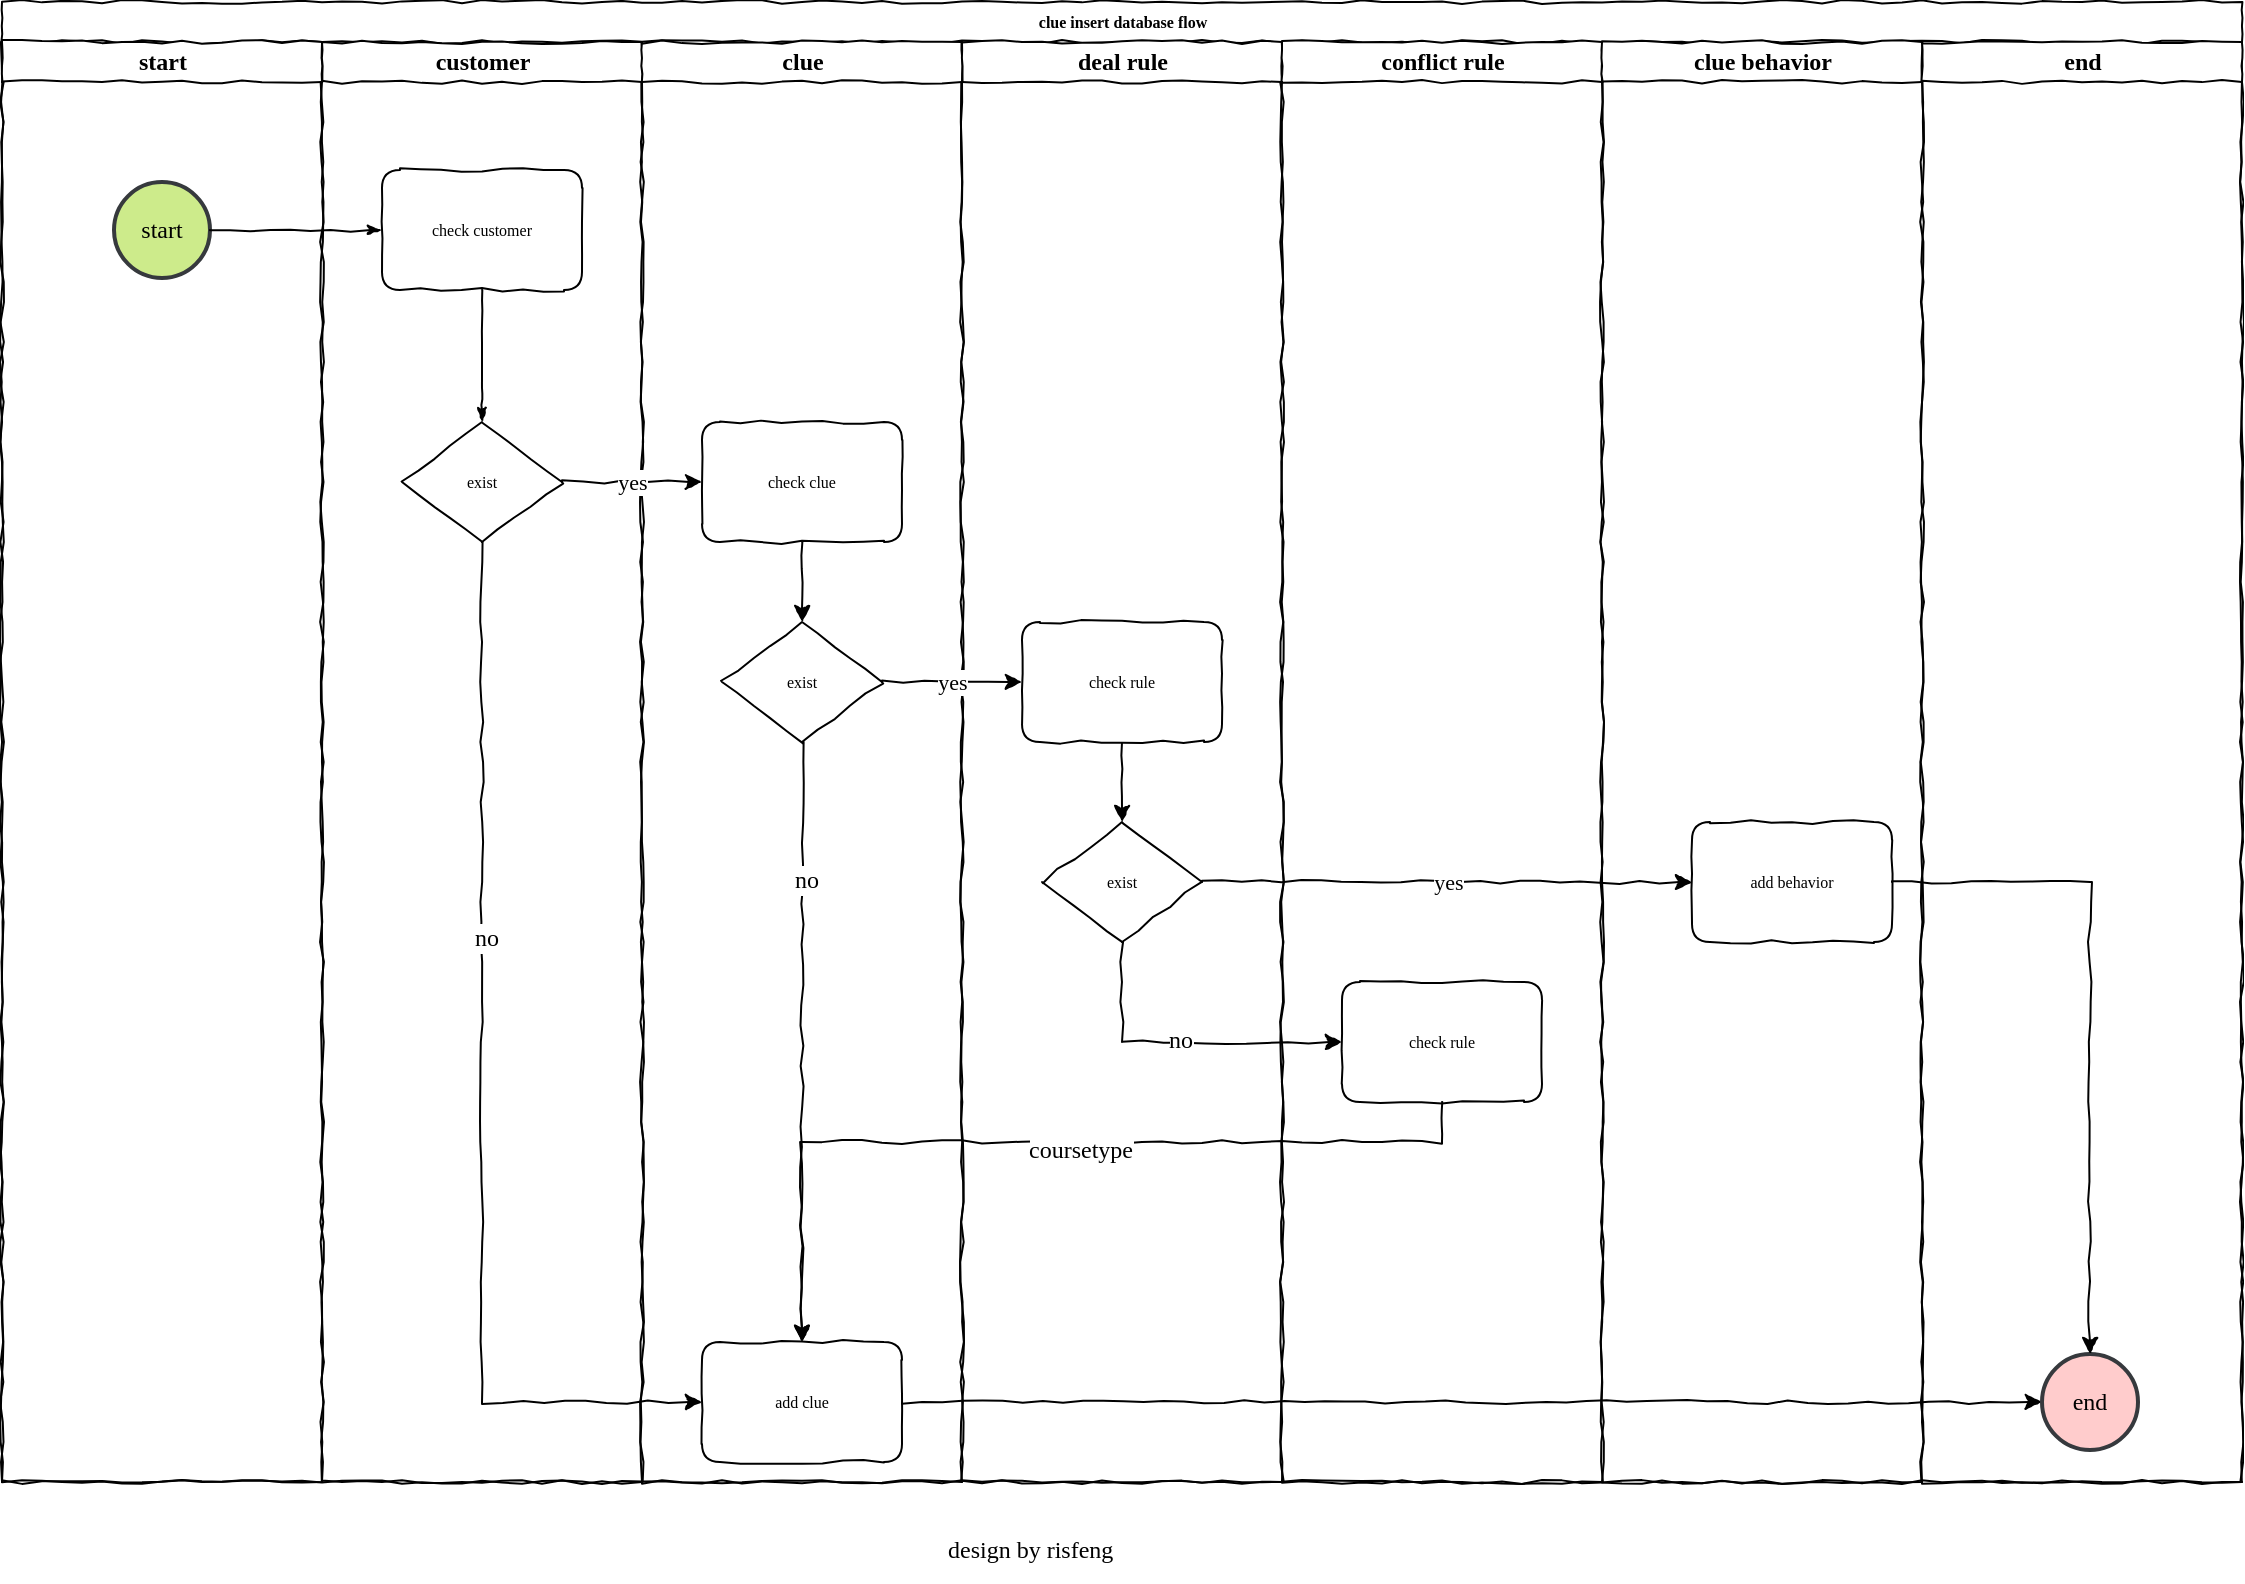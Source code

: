 <mxfile version="12.3.2" type="github" pages="1">
  <diagram name="Page-1" id="74e2e168-ea6b-b213-b513-2b3c1d86103e">
    <mxGraphModel dx="1408" dy="748" grid="1" gridSize="10" guides="1" tooltips="1" connect="1" arrows="1" fold="1" page="1" pageScale="1" pageWidth="1100" pageHeight="850" background="#ffffff" math="0" shadow="0">
      <root>
        <mxCell id="0"/>
        <mxCell id="1" parent="0"/>
        <mxCell id="77e6c97f196da883-1" value="clue insert database flow" style="swimlane;html=1;childLayout=stackLayout;startSize=20;rounded=0;shadow=0;labelBackgroundColor=none;strokeWidth=1;fontFamily=Comic Sans MS;fontSize=8;align=center;comic=1;" parent="1" vertex="1">
          <mxGeometry x="45" y="50" width="1120" height="740" as="geometry"/>
        </mxCell>
        <mxCell id="77e6c97f196da883-2" value="start" style="swimlane;html=1;startSize=20;comic=1;fontFamily=Comic Sans MS;" parent="77e6c97f196da883-1" vertex="1">
          <mxGeometry y="20" width="160" height="720" as="geometry"/>
        </mxCell>
        <mxCell id="4Zd1P45K5OripV8Mwesh-3" value="start" style="strokeWidth=2;html=1;shape=mxgraph.flowchart.start_2;whiteSpace=wrap;fontFamily=Comic Sans MS;fillColor=#cdeb8b;strokeColor=#36393d;" vertex="1" parent="77e6c97f196da883-2">
          <mxGeometry x="56" y="70" width="48" height="48" as="geometry"/>
        </mxCell>
        <mxCell id="77e6c97f196da883-26" style="edgeStyle=orthogonalEdgeStyle;rounded=1;html=1;labelBackgroundColor=none;startArrow=none;startFill=0;startSize=5;endArrow=classicThin;endFill=1;endSize=5;jettySize=auto;orthogonalLoop=1;strokeWidth=1;fontFamily=Comic Sans MS;fontSize=8;comic=1;" parent="77e6c97f196da883-1" source="4Zd1P45K5OripV8Mwesh-3" target="77e6c97f196da883-11" edge="1">
          <mxGeometry relative="1" as="geometry">
            <mxPoint x="120" y="115" as="sourcePoint"/>
          </mxGeometry>
        </mxCell>
        <mxCell id="77e6c97f196da883-3" value="customer" style="swimlane;html=1;startSize=20;comic=1;fontFamily=Comic Sans MS;" parent="77e6c97f196da883-1" vertex="1">
          <mxGeometry x="160" y="20" width="160" height="720" as="geometry"/>
        </mxCell>
        <mxCell id="77e6c97f196da883-11" value="check customer" style="rounded=1;whiteSpace=wrap;html=1;shadow=0;labelBackgroundColor=none;strokeWidth=1;fontFamily=Comic Sans MS;fontSize=8;align=center;comic=1;" parent="77e6c97f196da883-3" vertex="1">
          <mxGeometry x="30" y="64" width="100" height="60" as="geometry"/>
        </mxCell>
        <mxCell id="4Zd1P45K5OripV8Mwesh-10" value="exist" style="rhombus;whiteSpace=wrap;html=1;rounded=0;shadow=0;labelBackgroundColor=none;strokeWidth=1;fontFamily=Comic Sans MS;fontSize=8;align=center;comic=1;" vertex="1" parent="77e6c97f196da883-3">
          <mxGeometry x="40" y="190" width="80" height="60" as="geometry"/>
        </mxCell>
        <mxCell id="77e6c97f196da883-27" style="edgeStyle=orthogonalEdgeStyle;rounded=1;html=1;labelBackgroundColor=none;startArrow=none;startFill=0;startSize=5;endArrow=classicThin;endFill=1;endSize=5;jettySize=auto;orthogonalLoop=1;strokeWidth=1;fontFamily=Comic Sans MS;fontSize=8;comic=1;entryX=0.5;entryY=0;entryDx=0;entryDy=0;" parent="77e6c97f196da883-3" source="77e6c97f196da883-11" target="4Zd1P45K5OripV8Mwesh-10" edge="1">
          <mxGeometry relative="1" as="geometry">
            <Array as="points">
              <mxPoint x="80" y="160"/>
              <mxPoint x="80" y="160"/>
            </Array>
            <mxPoint x="-90" y="155" as="targetPoint"/>
          </mxGeometry>
        </mxCell>
        <mxCell id="77e6c97f196da883-4" value="clue" style="swimlane;html=1;startSize=20;comic=1;fontFamily=Comic Sans MS;" parent="77e6c97f196da883-1" vertex="1">
          <mxGeometry x="320" y="20" width="160" height="720" as="geometry"/>
        </mxCell>
        <mxCell id="4Zd1P45K5OripV8Mwesh-16" value="" style="edgeStyle=orthogonalEdgeStyle;rounded=0;comic=1;orthogonalLoop=1;jettySize=auto;html=1;fontFamily=Comic Sans MS;" edge="1" parent="77e6c97f196da883-4" source="4Zd1P45K5OripV8Mwesh-12" target="4Zd1P45K5OripV8Mwesh-14">
          <mxGeometry relative="1" as="geometry"/>
        </mxCell>
        <mxCell id="4Zd1P45K5OripV8Mwesh-12" value="check clue" style="rounded=1;whiteSpace=wrap;html=1;shadow=0;labelBackgroundColor=none;strokeWidth=1;fontFamily=Comic Sans MS;fontSize=8;align=center;comic=1;" vertex="1" parent="77e6c97f196da883-4">
          <mxGeometry x="30" y="190" width="100" height="60" as="geometry"/>
        </mxCell>
        <mxCell id="4Zd1P45K5OripV8Mwesh-14" value="exist" style="rhombus;whiteSpace=wrap;html=1;rounded=0;shadow=0;labelBackgroundColor=none;strokeWidth=1;fontFamily=Comic Sans MS;fontSize=8;align=center;comic=1;" vertex="1" parent="77e6c97f196da883-4">
          <mxGeometry x="40" y="290" width="80" height="60" as="geometry"/>
        </mxCell>
        <mxCell id="4Zd1P45K5OripV8Mwesh-17" value="add clue" style="rounded=1;whiteSpace=wrap;html=1;shadow=0;labelBackgroundColor=none;strokeWidth=1;fontFamily=Comic Sans MS;fontSize=8;align=center;comic=1;" vertex="1" parent="77e6c97f196da883-4">
          <mxGeometry x="30" y="650" width="100" height="60" as="geometry"/>
        </mxCell>
        <mxCell id="4Zd1P45K5OripV8Mwesh-38" style="edgeStyle=orthogonalEdgeStyle;rounded=0;comic=1;orthogonalLoop=1;jettySize=auto;html=1;entryX=0.5;entryY=0;entryDx=0;entryDy=0;fontFamily=Comic Sans MS;" edge="1" parent="77e6c97f196da883-4" source="4Zd1P45K5OripV8Mwesh-14" target="4Zd1P45K5OripV8Mwesh-17">
          <mxGeometry relative="1" as="geometry">
            <Array as="points"/>
          </mxGeometry>
        </mxCell>
        <mxCell id="4Zd1P45K5OripV8Mwesh-39" value="no" style="text;html=1;align=center;verticalAlign=middle;resizable=0;points=[];;labelBackgroundColor=#ffffff;fontFamily=Comic Sans MS;" vertex="1" connectable="0" parent="4Zd1P45K5OripV8Mwesh-38">
          <mxGeometry x="-0.543" y="2" relative="1" as="geometry">
            <mxPoint as="offset"/>
          </mxGeometry>
        </mxCell>
        <mxCell id="77e6c97f196da883-6" value="deal rule" style="swimlane;html=1;startSize=20;comic=1;fontFamily=Comic Sans MS;" parent="77e6c97f196da883-1" vertex="1">
          <mxGeometry x="480" y="20" width="160" height="720" as="geometry"/>
        </mxCell>
        <mxCell id="4Zd1P45K5OripV8Mwesh-36" value="" style="edgeStyle=orthogonalEdgeStyle;rounded=0;comic=1;orthogonalLoop=1;jettySize=auto;html=1;fontFamily=Comic Sans MS;" edge="1" parent="77e6c97f196da883-6" source="4Zd1P45K5OripV8Mwesh-33" target="4Zd1P45K5OripV8Mwesh-35">
          <mxGeometry relative="1" as="geometry"/>
        </mxCell>
        <mxCell id="4Zd1P45K5OripV8Mwesh-33" value="check rule" style="rounded=1;whiteSpace=wrap;html=1;shadow=0;labelBackgroundColor=none;strokeWidth=1;fontFamily=Comic Sans MS;fontSize=8;align=center;comic=1;" vertex="1" parent="77e6c97f196da883-6">
          <mxGeometry x="30" y="290" width="100" height="60" as="geometry"/>
        </mxCell>
        <mxCell id="4Zd1P45K5OripV8Mwesh-35" value="exist" style="rhombus;whiteSpace=wrap;html=1;rounded=0;shadow=0;labelBackgroundColor=none;strokeWidth=1;fontFamily=Comic Sans MS;fontSize=8;align=center;comic=1;" vertex="1" parent="77e6c97f196da883-6">
          <mxGeometry x="40" y="390" width="80" height="60" as="geometry"/>
        </mxCell>
        <mxCell id="4Zd1P45K5OripV8Mwesh-13" value="yes" style="edgeStyle=orthogonalEdgeStyle;rounded=0;comic=1;orthogonalLoop=1;jettySize=auto;html=1;fontFamily=Comic Sans MS;" edge="1" parent="77e6c97f196da883-1" source="4Zd1P45K5OripV8Mwesh-10" target="4Zd1P45K5OripV8Mwesh-12">
          <mxGeometry relative="1" as="geometry"/>
        </mxCell>
        <mxCell id="4Zd1P45K5OripV8Mwesh-18" style="edgeStyle=orthogonalEdgeStyle;rounded=0;comic=1;orthogonalLoop=1;jettySize=auto;html=1;entryX=0;entryY=0.5;entryDx=0;entryDy=0;fontFamily=Comic Sans MS;" edge="1" parent="77e6c97f196da883-1" source="4Zd1P45K5OripV8Mwesh-10" target="4Zd1P45K5OripV8Mwesh-17">
          <mxGeometry relative="1" as="geometry">
            <Array as="points">
              <mxPoint x="240" y="700"/>
            </Array>
          </mxGeometry>
        </mxCell>
        <mxCell id="4Zd1P45K5OripV8Mwesh-19" value="no" style="text;html=1;align=center;verticalAlign=middle;resizable=0;points=[];;labelBackgroundColor=#ffffff;fontFamily=Comic Sans MS;" vertex="1" connectable="0" parent="4Zd1P45K5OripV8Mwesh-18">
          <mxGeometry x="-0.267" y="2" relative="1" as="geometry">
            <mxPoint as="offset"/>
          </mxGeometry>
        </mxCell>
        <mxCell id="4Zd1P45K5OripV8Mwesh-23" value="" style="edgeStyle=orthogonalEdgeStyle;rounded=0;comic=1;orthogonalLoop=1;jettySize=auto;html=1;fontFamily=Comic Sans MS;entryX=0;entryY=0.5;entryDx=0;entryDy=0;entryPerimeter=0;" edge="1" parent="77e6c97f196da883-1" source="4Zd1P45K5OripV8Mwesh-17" target="4Zd1P45K5OripV8Mwesh-46">
          <mxGeometry relative="1" as="geometry">
            <mxPoint x="860" y="700" as="targetPoint"/>
          </mxGeometry>
        </mxCell>
        <mxCell id="4Zd1P45K5OripV8Mwesh-26" value="conflict rule" style="swimlane;html=1;startSize=20;comic=1;fontFamily=Comic Sans MS;" vertex="1" parent="77e6c97f196da883-1">
          <mxGeometry x="640" y="20" width="160" height="720" as="geometry">
            <mxRectangle x="640" y="20" width="30" height="730" as="alternateBounds"/>
          </mxGeometry>
        </mxCell>
        <mxCell id="4Zd1P45K5OripV8Mwesh-37" value="check rule" style="rounded=1;whiteSpace=wrap;html=1;shadow=0;labelBackgroundColor=none;strokeWidth=1;fontFamily=Comic Sans MS;fontSize=8;align=center;comic=1;" vertex="1" parent="4Zd1P45K5OripV8Mwesh-26">
          <mxGeometry x="30" y="470" width="100" height="60" as="geometry"/>
        </mxCell>
        <mxCell id="4Zd1P45K5OripV8Mwesh-29" value="clue behavior" style="swimlane;html=1;startSize=20;comic=1;fontFamily=Comic Sans MS;" vertex="1" parent="77e6c97f196da883-1">
          <mxGeometry x="800" y="20" width="160" height="720" as="geometry">
            <mxRectangle x="640" y="20" width="30" height="730" as="alternateBounds"/>
          </mxGeometry>
        </mxCell>
        <mxCell id="4Zd1P45K5OripV8Mwesh-42" value="add behavior" style="rounded=1;whiteSpace=wrap;html=1;shadow=0;labelBackgroundColor=none;strokeWidth=1;fontFamily=Comic Sans MS;fontSize=8;align=center;comic=1;" vertex="1" parent="4Zd1P45K5OripV8Mwesh-29">
          <mxGeometry x="45" y="390" width="100" height="60" as="geometry"/>
        </mxCell>
        <mxCell id="4Zd1P45K5OripV8Mwesh-34" value="yes" style="edgeStyle=orthogonalEdgeStyle;rounded=0;comic=1;orthogonalLoop=1;jettySize=auto;html=1;fontFamily=Comic Sans MS;" edge="1" parent="77e6c97f196da883-1" source="4Zd1P45K5OripV8Mwesh-14" target="4Zd1P45K5OripV8Mwesh-33">
          <mxGeometry relative="1" as="geometry"/>
        </mxCell>
        <mxCell id="4Zd1P45K5OripV8Mwesh-40" style="edgeStyle=orthogonalEdgeStyle;rounded=0;comic=1;orthogonalLoop=1;jettySize=auto;html=1;entryX=0.5;entryY=0;entryDx=0;entryDy=0;fontFamily=Comic Sans MS;" edge="1" parent="77e6c97f196da883-1" source="4Zd1P45K5OripV8Mwesh-37" target="4Zd1P45K5OripV8Mwesh-17">
          <mxGeometry relative="1" as="geometry">
            <Array as="points">
              <mxPoint x="720" y="570"/>
              <mxPoint x="400" y="570"/>
            </Array>
          </mxGeometry>
        </mxCell>
        <mxCell id="4Zd1P45K5OripV8Mwesh-41" value="coursetype" style="text;html=1;align=center;verticalAlign=middle;resizable=0;points=[];;labelBackgroundColor=#ffffff;fontFamily=Comic Sans MS;" vertex="1" connectable="0" parent="4Zd1P45K5OripV8Mwesh-40">
          <mxGeometry x="-0.086" y="4" relative="1" as="geometry">
            <mxPoint as="offset"/>
          </mxGeometry>
        </mxCell>
        <mxCell id="4Zd1P45K5OripV8Mwesh-43" style="edgeStyle=orthogonalEdgeStyle;rounded=0;comic=1;orthogonalLoop=1;jettySize=auto;html=1;entryX=0;entryY=0.5;entryDx=0;entryDy=0;fontFamily=Comic Sans MS;" edge="1" parent="77e6c97f196da883-1" source="4Zd1P45K5OripV8Mwesh-35" target="4Zd1P45K5OripV8Mwesh-37">
          <mxGeometry relative="1" as="geometry">
            <Array as="points">
              <mxPoint x="560" y="520"/>
            </Array>
          </mxGeometry>
        </mxCell>
        <mxCell id="4Zd1P45K5OripV8Mwesh-44" value="no" style="text;html=1;align=center;verticalAlign=middle;resizable=0;points=[];;labelBackgroundColor=#ffffff;fontFamily=Comic Sans MS;" vertex="1" connectable="0" parent="4Zd1P45K5OripV8Mwesh-43">
          <mxGeometry x="-0.388" y="29" relative="1" as="geometry">
            <mxPoint as="offset"/>
          </mxGeometry>
        </mxCell>
        <mxCell id="4Zd1P45K5OripV8Mwesh-45" value="end" style="swimlane;html=1;startSize=20;comic=1;fontFamily=Comic Sans MS;" vertex="1" parent="77e6c97f196da883-1">
          <mxGeometry x="960" y="20" width="160" height="720" as="geometry">
            <mxRectangle x="640" y="20" width="30" height="730" as="alternateBounds"/>
          </mxGeometry>
        </mxCell>
        <mxCell id="4Zd1P45K5OripV8Mwesh-46" value="end" style="strokeWidth=2;html=1;shape=mxgraph.flowchart.start_2;whiteSpace=wrap;fontFamily=Comic Sans MS;fillColor=#ffcccc;strokeColor=#36393d;" vertex="1" parent="4Zd1P45K5OripV8Mwesh-45">
          <mxGeometry x="60" y="656" width="48" height="48" as="geometry"/>
        </mxCell>
        <mxCell id="4Zd1P45K5OripV8Mwesh-47" value="yes" style="edgeStyle=orthogonalEdgeStyle;rounded=0;comic=1;orthogonalLoop=1;jettySize=auto;html=1;fontFamily=Comic Sans MS;" edge="1" parent="77e6c97f196da883-1" source="4Zd1P45K5OripV8Mwesh-35" target="4Zd1P45K5OripV8Mwesh-42">
          <mxGeometry relative="1" as="geometry"/>
        </mxCell>
        <mxCell id="4Zd1P45K5OripV8Mwesh-48" style="edgeStyle=orthogonalEdgeStyle;rounded=0;comic=1;orthogonalLoop=1;jettySize=auto;html=1;entryX=0.5;entryY=0;entryDx=0;entryDy=0;entryPerimeter=0;fontFamily=Comic Sans MS;" edge="1" parent="77e6c97f196da883-1" source="4Zd1P45K5OripV8Mwesh-42" target="4Zd1P45K5OripV8Mwesh-46">
          <mxGeometry relative="1" as="geometry"/>
        </mxCell>
        <mxCell id="4Zd1P45K5OripV8Mwesh-49" value="&lt;h1&gt;&lt;span style=&quot;font-weight: normal&quot;&gt;&lt;font style=&quot;font-size: 12px&quot;&gt;design by risfeng&lt;/font&gt;&lt;/span&gt;&lt;/h1&gt;" style="text;html=1;strokeColor=none;fillColor=none;spacing=5;spacingTop=-20;whiteSpace=wrap;overflow=hidden;rounded=0;comic=1;fontFamily=Comic Sans MS;" vertex="1" parent="1">
          <mxGeometry x="512.5" y="800" width="190" height="40" as="geometry"/>
        </mxCell>
      </root>
    </mxGraphModel>
  </diagram>
</mxfile>
